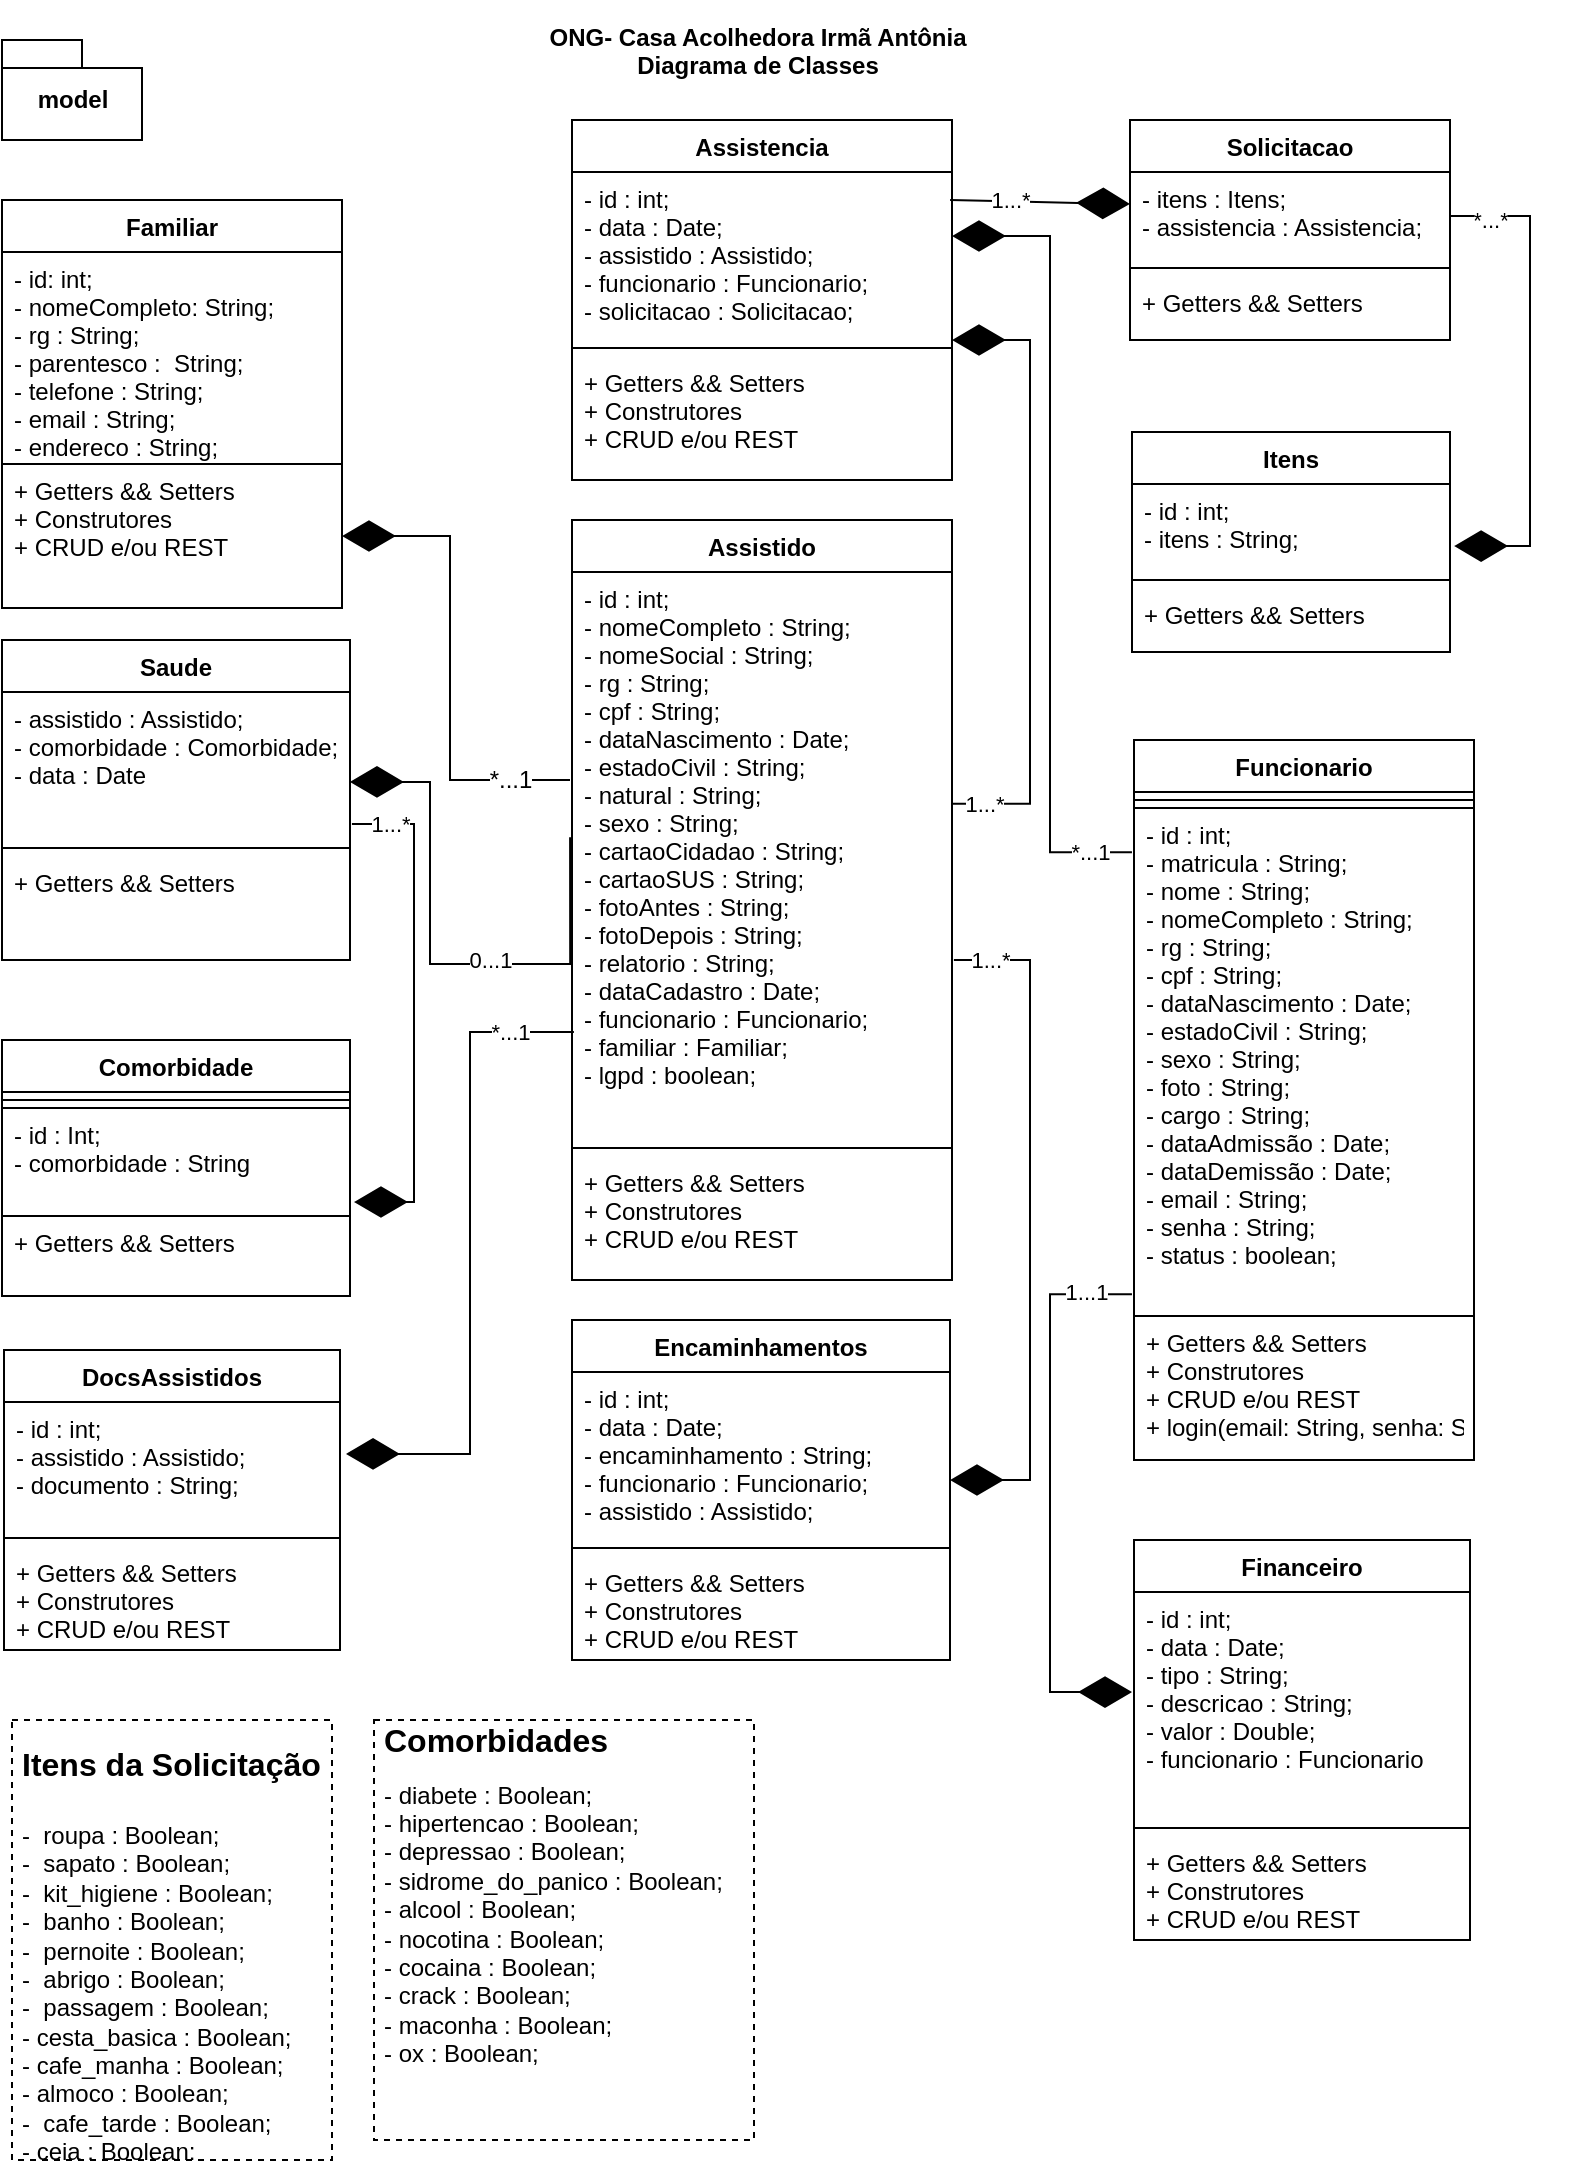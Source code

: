 <mxfile version="17.0.0" type="device"><diagram id="V8NIEzu3ds6T8y8G-yu7" name="Page-1"><mxGraphModel dx="868" dy="450" grid="1" gridSize="10" guides="1" tooltips="1" connect="1" arrows="1" fold="1" page="1" pageScale="1" pageWidth="827" pageHeight="1169" math="0" shadow="0"><root><mxCell id="0"/><mxCell id="1" parent="0"/><mxCell id="LsEdg0_R3i5YZ1CiwI1N-1" value="ONG- Casa Acolhedora Irmã Antônia&#10;Diagrama de Classes" style="text;align=center;fontStyle=1;verticalAlign=middle;spacingLeft=3;spacingRight=3;strokeColor=none;rotatable=0;points=[[0,0.5],[1,0.5]];portConstraint=eastwest;" parent="1" vertex="1"><mxGeometry x="279" y="20" width="270" height="50" as="geometry"/></mxCell><mxCell id="LsEdg0_R3i5YZ1CiwI1N-2" value="Assistido" style="swimlane;fontStyle=1;align=center;verticalAlign=top;childLayout=stackLayout;horizontal=1;startSize=26;horizontalStack=0;resizeParent=1;resizeParentMax=0;resizeLast=0;collapsible=1;marginBottom=0;" parent="1" vertex="1"><mxGeometry x="321" y="280" width="190" height="380" as="geometry"/></mxCell><mxCell id="LsEdg0_R3i5YZ1CiwI1N-23" value="- id : int;&#10;- nomeCompleto : String;&#10;- nomeSocial : String;&#10;- rg : String;&#10;- cpf : String;&#10;- dataNascimento : Date;&#10;- estadoCivil : String;&#10;- natural : String;&#10;- sexo : String;&#10;- cartaoCidadao : String;&#10;- cartaoSUS : String;&#10;- fotoAntes : String;&#10;- fotoDepois : String;&#10;- relatorio : String;&#10;- dataCadastro : Date;&#10;- funcionario : Funcionario;&#10;- familiar : Familiar;&#10;- lgpd : boolean; " style="text;strokeColor=none;fillColor=none;align=left;verticalAlign=top;spacingLeft=4;spacingRight=4;overflow=hidden;rotatable=0;points=[[0,0.5],[1,0.5]];portConstraint=eastwest;" parent="LsEdg0_R3i5YZ1CiwI1N-2" vertex="1"><mxGeometry y="26" width="190" height="284" as="geometry"/></mxCell><mxCell id="LsEdg0_R3i5YZ1CiwI1N-4" value="" style="line;strokeWidth=1;fillColor=none;align=left;verticalAlign=middle;spacingTop=-1;spacingLeft=3;spacingRight=3;rotatable=0;labelPosition=right;points=[];portConstraint=eastwest;" parent="LsEdg0_R3i5YZ1CiwI1N-2" vertex="1"><mxGeometry y="310" width="190" height="8" as="geometry"/></mxCell><mxCell id="LsEdg0_R3i5YZ1CiwI1N-5" value="+ Getters &amp;&amp; Setters&#10;+ Construtores&#10;+ CRUD e/ou REST" style="text;strokeColor=none;fillColor=none;align=left;verticalAlign=top;spacingLeft=4;spacingRight=4;overflow=hidden;rotatable=0;points=[[0,0.5],[1,0.5]];portConstraint=eastwest;" parent="LsEdg0_R3i5YZ1CiwI1N-2" vertex="1"><mxGeometry y="318" width="190" height="62" as="geometry"/></mxCell><mxCell id="LsEdg0_R3i5YZ1CiwI1N-24" value="Funcionario" style="swimlane;fontStyle=1;align=center;verticalAlign=top;childLayout=stackLayout;horizontal=1;startSize=26;horizontalStack=0;resizeParent=1;resizeParentMax=0;resizeLast=0;collapsible=1;marginBottom=0;" parent="1" vertex="1"><mxGeometry x="602" y="390" width="170" height="360" as="geometry"/></mxCell><mxCell id="LsEdg0_R3i5YZ1CiwI1N-26" value="" style="line;strokeWidth=1;fillColor=none;align=left;verticalAlign=middle;spacingTop=-1;spacingLeft=3;spacingRight=3;rotatable=0;labelPosition=right;points=[];portConstraint=eastwest;" parent="LsEdg0_R3i5YZ1CiwI1N-24" vertex="1"><mxGeometry y="26" width="170" height="8" as="geometry"/></mxCell><mxCell id="LsEdg0_R3i5YZ1CiwI1N-25" value="- id : int;&#10;- matricula : String;&#10;- nome : String;&#10;- nomeCompleto : String;&#10;- rg : String;&#10;- cpf : String;&#10;- dataNascimento : Date;&#10;- estadoCivil : String;&#10;- sexo : String;&#10;- foto : String;&#10;- cargo : String;&#10;- dataAdmissão : Date;&#10;- dataDemissão : Date;&#10;- email : String;&#10;- senha : String;&#10;- status : boolean;" style="text;strokeColor=default;fillColor=none;align=left;verticalAlign=top;spacingLeft=4;spacingRight=4;overflow=hidden;rotatable=0;points=[[0,0.5],[1,0.5]];portConstraint=eastwest;" parent="LsEdg0_R3i5YZ1CiwI1N-24" vertex="1"><mxGeometry y="34" width="170" height="254" as="geometry"/></mxCell><mxCell id="LsEdg0_R3i5YZ1CiwI1N-27" value="+ Getters &amp;&amp; Setters&#10;+ Construtores&#10;+ CRUD e/ou REST&#10;+ login(email: String, senha: String): int" style="text;strokeColor=none;fillColor=none;align=left;verticalAlign=top;spacingLeft=4;spacingRight=4;overflow=hidden;rotatable=0;points=[[0,0.5],[1,0.5]];portConstraint=eastwest;" parent="LsEdg0_R3i5YZ1CiwI1N-24" vertex="1"><mxGeometry y="288" width="170" height="72" as="geometry"/></mxCell><mxCell id="LsEdg0_R3i5YZ1CiwI1N-28" value="Assistencia" style="swimlane;fontStyle=1;align=center;verticalAlign=top;childLayout=stackLayout;horizontal=1;startSize=26;horizontalStack=0;resizeParent=1;resizeParentMax=0;resizeLast=0;collapsible=1;marginBottom=0;" parent="1" vertex="1"><mxGeometry x="321" y="80" width="190" height="180" as="geometry"/></mxCell><mxCell id="LsEdg0_R3i5YZ1CiwI1N-29" value="- id : int;&#10;- data : Date;&#10;- assistido : Assistido;&#10;- funcionario : Funcionario;&#10;- solicitacao : Solicitacao;" style="text;strokeColor=none;fillColor=none;align=left;verticalAlign=top;spacingLeft=4;spacingRight=4;overflow=hidden;rotatable=0;points=[[0,0.5],[1,0.5]];portConstraint=eastwest;" parent="LsEdg0_R3i5YZ1CiwI1N-28" vertex="1"><mxGeometry y="26" width="190" height="84" as="geometry"/></mxCell><mxCell id="LsEdg0_R3i5YZ1CiwI1N-30" value="" style="line;strokeWidth=1;fillColor=none;align=left;verticalAlign=middle;spacingTop=-1;spacingLeft=3;spacingRight=3;rotatable=0;labelPosition=right;points=[];portConstraint=eastwest;" parent="LsEdg0_R3i5YZ1CiwI1N-28" vertex="1"><mxGeometry y="110" width="190" height="8" as="geometry"/></mxCell><mxCell id="LsEdg0_R3i5YZ1CiwI1N-31" value="+ Getters &amp;&amp; Setters&#10;+ Construtores&#10;+ CRUD e/ou REST" style="text;strokeColor=none;fillColor=none;align=left;verticalAlign=top;spacingLeft=4;spacingRight=4;overflow=hidden;rotatable=0;points=[[0,0.5],[1,0.5]];portConstraint=eastwest;" parent="LsEdg0_R3i5YZ1CiwI1N-28" vertex="1"><mxGeometry y="118" width="190" height="62" as="geometry"/></mxCell><mxCell id="LsEdg0_R3i5YZ1CiwI1N-32" value="model" style="shape=folder;fontStyle=1;spacingTop=10;tabWidth=40;tabHeight=14;tabPosition=left;html=1;" parent="1" vertex="1"><mxGeometry x="36" y="40" width="70" height="50" as="geometry"/></mxCell><mxCell id="LsEdg0_R3i5YZ1CiwI1N-37" value="Encaminhamentos" style="swimlane;fontStyle=1;align=center;verticalAlign=top;childLayout=stackLayout;horizontal=1;startSize=26;horizontalStack=0;resizeParent=1;resizeParentMax=0;resizeLast=0;collapsible=1;marginBottom=0;" parent="1" vertex="1"><mxGeometry x="321" y="680" width="189" height="170" as="geometry"/></mxCell><mxCell id="LsEdg0_R3i5YZ1CiwI1N-38" value="- id : int;&#10;- data : Date;&#10;- encaminhamento : String;&#10;- funcionario : Funcionario;&#10;- assistido : Assistido;" style="text;strokeColor=none;fillColor=none;align=left;verticalAlign=top;spacingLeft=4;spacingRight=4;overflow=hidden;rotatable=0;points=[[0,0.5],[1,0.5]];portConstraint=eastwest;" parent="LsEdg0_R3i5YZ1CiwI1N-37" vertex="1"><mxGeometry y="26" width="189" height="84" as="geometry"/></mxCell><mxCell id="LsEdg0_R3i5YZ1CiwI1N-39" value="" style="line;strokeWidth=1;fillColor=none;align=left;verticalAlign=middle;spacingTop=-1;spacingLeft=3;spacingRight=3;rotatable=0;labelPosition=right;points=[];portConstraint=eastwest;" parent="LsEdg0_R3i5YZ1CiwI1N-37" vertex="1"><mxGeometry y="110" width="189" height="8" as="geometry"/></mxCell><mxCell id="LsEdg0_R3i5YZ1CiwI1N-40" value="+ Getters &amp;&amp; Setters&#10;+ Construtores&#10;+ CRUD e/ou REST" style="text;strokeColor=none;fillColor=none;align=left;verticalAlign=top;spacingLeft=4;spacingRight=4;overflow=hidden;rotatable=0;points=[[0,0.5],[1,0.5]];portConstraint=eastwest;" parent="LsEdg0_R3i5YZ1CiwI1N-37" vertex="1"><mxGeometry y="118" width="189" height="52" as="geometry"/></mxCell><mxCell id="aL3uGlQkh7vrvcLJ92MS-1" value="Financeiro" style="swimlane;fontStyle=1;align=center;verticalAlign=top;childLayout=stackLayout;horizontal=1;startSize=26;horizontalStack=0;resizeParent=1;resizeParentMax=0;resizeLast=0;collapsible=1;marginBottom=0;" parent="1" vertex="1"><mxGeometry x="602" y="790" width="168" height="200" as="geometry"/></mxCell><mxCell id="aL3uGlQkh7vrvcLJ92MS-2" value="- id : int;&#10;- data : Date;&#10;- tipo : String;&#10;- descricao : String;&#10;- valor : Double;&#10;- funcionario : Funcionario" style="text;strokeColor=none;fillColor=none;align=left;verticalAlign=top;spacingLeft=4;spacingRight=4;overflow=hidden;rotatable=0;points=[[0,0.5],[1,0.5]];portConstraint=eastwest;" parent="aL3uGlQkh7vrvcLJ92MS-1" vertex="1"><mxGeometry y="26" width="168" height="114" as="geometry"/></mxCell><mxCell id="aL3uGlQkh7vrvcLJ92MS-3" value="" style="line;strokeWidth=1;fillColor=none;align=left;verticalAlign=middle;spacingTop=-1;spacingLeft=3;spacingRight=3;rotatable=0;labelPosition=right;points=[];portConstraint=eastwest;" parent="aL3uGlQkh7vrvcLJ92MS-1" vertex="1"><mxGeometry y="140" width="168" height="8" as="geometry"/></mxCell><mxCell id="aL3uGlQkh7vrvcLJ92MS-4" value="+ Getters &amp;&amp; Setters&#10;+ Construtores&#10;+ CRUD e/ou REST" style="text;strokeColor=none;fillColor=none;align=left;verticalAlign=top;spacingLeft=4;spacingRight=4;overflow=hidden;rotatable=0;points=[[0,0.5],[1,0.5]];portConstraint=eastwest;" parent="aL3uGlQkh7vrvcLJ92MS-1" vertex="1"><mxGeometry y="148" width="168" height="52" as="geometry"/></mxCell><mxCell id="WE0CfpYvLQGnFb20TTfo-5" value="Saude" style="swimlane;fontStyle=1;align=center;verticalAlign=top;childLayout=stackLayout;horizontal=1;startSize=26;horizontalStack=0;resizeParent=1;resizeParentMax=0;resizeLast=0;collapsible=1;marginBottom=0;" parent="1" vertex="1"><mxGeometry x="36" y="340" width="174" height="160" as="geometry"/></mxCell><mxCell id="WE0CfpYvLQGnFb20TTfo-6" value="- assistido : Assistido;&#10;- comorbidade : Comorbidade;&#10;- data : Date" style="text;strokeColor=none;fillColor=none;align=left;verticalAlign=top;spacingLeft=4;spacingRight=4;overflow=hidden;rotatable=0;points=[[0,0.5],[1,0.5]];portConstraint=eastwest;" parent="WE0CfpYvLQGnFb20TTfo-5" vertex="1"><mxGeometry y="26" width="174" height="74" as="geometry"/></mxCell><mxCell id="WE0CfpYvLQGnFb20TTfo-7" value="" style="line;strokeWidth=1;fillColor=none;align=left;verticalAlign=middle;spacingTop=-1;spacingLeft=3;spacingRight=3;rotatable=0;labelPosition=right;points=[];portConstraint=eastwest;" parent="WE0CfpYvLQGnFb20TTfo-5" vertex="1"><mxGeometry y="100" width="174" height="8" as="geometry"/></mxCell><mxCell id="WE0CfpYvLQGnFb20TTfo-8" value="+ Getters &amp;&amp; Setters" style="text;strokeColor=none;fillColor=none;align=left;verticalAlign=top;spacingLeft=4;spacingRight=4;overflow=hidden;rotatable=0;points=[[0,0.5],[1,0.5]];portConstraint=eastwest;" parent="WE0CfpYvLQGnFb20TTfo-5" vertex="1"><mxGeometry y="108" width="174" height="52" as="geometry"/></mxCell><mxCell id="WE0CfpYvLQGnFb20TTfo-11" value="Itens" style="swimlane;fontStyle=1;align=center;verticalAlign=top;childLayout=stackLayout;horizontal=1;startSize=26;horizontalStack=0;resizeParent=1;resizeParentMax=0;resizeLast=0;collapsible=1;marginBottom=0;" parent="1" vertex="1"><mxGeometry x="601" y="236" width="159" height="110" as="geometry"/></mxCell><mxCell id="WE0CfpYvLQGnFb20TTfo-12" value="- id : int;&#10;- itens : String;" style="text;strokeColor=none;fillColor=none;align=left;verticalAlign=top;spacingLeft=4;spacingRight=4;overflow=hidden;rotatable=0;points=[[0,0.5],[1,0.5]];portConstraint=eastwest;" parent="WE0CfpYvLQGnFb20TTfo-11" vertex="1"><mxGeometry y="26" width="159" height="44" as="geometry"/></mxCell><mxCell id="WE0CfpYvLQGnFb20TTfo-13" value="" style="line;strokeWidth=1;fillColor=none;align=left;verticalAlign=middle;spacingTop=-1;spacingLeft=3;spacingRight=3;rotatable=0;labelPosition=right;points=[];portConstraint=eastwest;" parent="WE0CfpYvLQGnFb20TTfo-11" vertex="1"><mxGeometry y="70" width="159" height="8" as="geometry"/></mxCell><mxCell id="WE0CfpYvLQGnFb20TTfo-14" value="+ Getters &amp;&amp; Setters" style="text;strokeColor=none;fillColor=none;align=left;verticalAlign=top;spacingLeft=4;spacingRight=4;overflow=hidden;rotatable=0;points=[[0,0.5],[1,0.5]];portConstraint=eastwest;" parent="WE0CfpYvLQGnFb20TTfo-11" vertex="1"><mxGeometry y="78" width="159" height="32" as="geometry"/></mxCell><mxCell id="O1EZ6Wlo-bH17Aznu_nm-3" value="&lt;h1&gt;&lt;font style=&quot;font-size: 16px&quot;&gt;Itens da Solicitação&lt;/font&gt;&lt;/h1&gt;&lt;div&gt;&lt;span&gt;-&amp;nbsp; roupa : Boolean;&lt;/span&gt;&lt;br&gt;&lt;/div&gt;&lt;div&gt;&lt;span&gt;-&amp;nbsp; sapato : Boolean;&lt;/span&gt;&lt;br style=&quot;padding: 0px ; margin: 0px&quot;&gt;&lt;span&gt;-&amp;nbsp; kit_higiene : Boolean;&lt;/span&gt;&lt;br style=&quot;padding: 0px ; margin: 0px&quot;&gt;&lt;span&gt;-&amp;nbsp; banho : Boolean;&lt;/span&gt;&lt;br style=&quot;padding: 0px ; margin: 0px&quot;&gt;&lt;span&gt;-&amp;nbsp; pernoite : Boolean;&lt;/span&gt;&lt;br style=&quot;padding: 0px ; margin: 0px&quot;&gt;&lt;span&gt;-&amp;nbsp; abrigo : Boolean;&lt;/span&gt;&lt;br style=&quot;padding: 0px ; margin: 0px&quot;&gt;&lt;span&gt;-&amp;nbsp; passagem : Boolean;&lt;/span&gt;&lt;br style=&quot;padding: 0px ; margin: 0px&quot;&gt;&lt;span&gt;- cesta_basica : Boolean;&lt;/span&gt;&lt;br style=&quot;padding: 0px ; margin: 0px&quot;&gt;&lt;span&gt;- cafe_manha : Boolean;&lt;/span&gt;&lt;br style=&quot;padding: 0px ; margin: 0px&quot;&gt;&lt;span&gt;- almoco : Boolean;&lt;/span&gt;&lt;br style=&quot;padding: 0px ; margin: 0px&quot;&gt;&lt;span&gt;-&amp;nbsp; cafe_tarde : Boolean;&lt;/span&gt;&lt;br style=&quot;padding: 0px ; margin: 0px&quot;&gt;&lt;span&gt;- ceia : Boolean;&lt;/span&gt;&lt;br&gt;&lt;/div&gt;" style="text;html=1;strokeColor=default;fillColor=none;spacing=5;spacingTop=-20;whiteSpace=wrap;overflow=hidden;rounded=0;dashed=1;" parent="1" vertex="1"><mxGeometry x="41" y="880" width="160" height="220" as="geometry"/></mxCell><mxCell id="l2tdOd4k_NJqItD4LFoW-2" value="&lt;h1 style=&quot;font-size: 16px&quot;&gt;Comorbidades&lt;/h1&gt;&lt;div&gt;&lt;font style=&quot;font-size: 12px&quot;&gt;- diabete : Boolean;&lt;br style=&quot;padding: 0px ; margin: 0px&quot;&gt;- hipertencao : Boolean;&lt;br style=&quot;padding: 0px ; margin: 0px&quot;&gt;- depressao : Boolean;&lt;br style=&quot;padding: 0px ; margin: 0px&quot;&gt;- sidrome_do_panico : Boolean;&lt;br style=&quot;padding: 0px ; margin: 0px&quot;&gt;- alcool : Boolean;&lt;br style=&quot;padding: 0px ; margin: 0px&quot;&gt;- nocotina : Boolean;&lt;br style=&quot;padding: 0px ; margin: 0px&quot;&gt;- cocaina : Boolean;&lt;br style=&quot;padding: 0px ; margin: 0px&quot;&gt;- crack : Boolean;&lt;br style=&quot;padding: 0px ; margin: 0px&quot;&gt;- maconha : Boolean;&lt;br&gt;&lt;/font&gt;&lt;/div&gt;&lt;div&gt;- ox : Boolean;&lt;/div&gt;" style="text;html=1;strokeColor=default;fillColor=none;spacing=5;spacingTop=-20;whiteSpace=wrap;overflow=hidden;rounded=0;dashed=1;" parent="1" vertex="1"><mxGeometry x="222" y="880" width="190" height="210" as="geometry"/></mxCell><mxCell id="EMVgxTuxKN4HmM-ueOk9-1" value="Familiar" style="swimlane;fontStyle=1;align=center;verticalAlign=top;childLayout=stackLayout;horizontal=1;startSize=26;horizontalStack=0;resizeParent=1;resizeParentMax=0;resizeLast=0;collapsible=1;marginBottom=0;" parent="1" vertex="1"><mxGeometry x="36" y="120" width="170" height="204" as="geometry"/></mxCell><mxCell id="EMVgxTuxKN4HmM-ueOk9-3" value="- id: int;&#10;- nomeCompleto: String;&#10;- rg : String;&#10;- parentesco :  String;&#10;- telefone : String;&#10;- email : String;&#10;- endereco : String;&#10;" style="text;strokeColor=default;fillColor=none;align=left;verticalAlign=top;spacingLeft=4;spacingRight=4;overflow=hidden;rotatable=0;points=[[0,0.5],[1,0.5]];portConstraint=eastwest;strokeWidth=1;" parent="EMVgxTuxKN4HmM-ueOk9-1" vertex="1"><mxGeometry y="26" width="170" height="106" as="geometry"/></mxCell><mxCell id="EMVgxTuxKN4HmM-ueOk9-4" value="+ Getters &amp;&amp; Setters&#10;+ Construtores&#10;+ CRUD e/ou REST" style="text;strokeColor=none;fillColor=none;align=left;verticalAlign=top;spacingLeft=4;spacingRight=4;overflow=hidden;rotatable=0;points=[[0,0.5],[1,0.5]];portConstraint=eastwest;" parent="EMVgxTuxKN4HmM-ueOk9-1" vertex="1"><mxGeometry y="132" width="170" height="72" as="geometry"/></mxCell><mxCell id="EMVgxTuxKN4HmM-ueOk9-5" value="*...1" style="endArrow=diamondThin;endFill=1;endSize=24;html=1;rounded=0;fontSize=12;edgeStyle=orthogonalEdgeStyle;" parent="1" target="EMVgxTuxKN4HmM-ueOk9-4" edge="1"><mxGeometry x="-0.746" width="160" relative="1" as="geometry"><mxPoint x="320" y="410" as="sourcePoint"/><mxPoint x="198.98" y="487.962" as="targetPoint"/><Array as="points"><mxPoint x="320" y="410"/><mxPoint x="260" y="410"/><mxPoint x="260" y="288"/></Array><mxPoint as="offset"/></mxGeometry></mxCell><mxCell id="HtAP94XNzmDsmanJ-DMw-1" value="Comorbidade" style="swimlane;fontStyle=1;align=center;verticalAlign=top;childLayout=stackLayout;horizontal=1;startSize=26;horizontalStack=0;resizeParent=1;resizeParentMax=0;resizeLast=0;collapsible=1;marginBottom=0;" vertex="1" parent="1"><mxGeometry x="36" y="540" width="174" height="128" as="geometry"/></mxCell><mxCell id="HtAP94XNzmDsmanJ-DMw-3" value="" style="line;strokeWidth=1;fillColor=none;align=left;verticalAlign=middle;spacingTop=-1;spacingLeft=3;spacingRight=3;rotatable=0;labelPosition=right;points=[];portConstraint=eastwest;" vertex="1" parent="HtAP94XNzmDsmanJ-DMw-1"><mxGeometry y="26" width="174" height="8" as="geometry"/></mxCell><mxCell id="HtAP94XNzmDsmanJ-DMw-2" value="- id : Int;&#10;- comorbidade : String" style="text;strokeColor=default;fillColor=none;align=left;verticalAlign=top;spacingLeft=4;spacingRight=4;overflow=hidden;rotatable=0;points=[[0,0.5],[1,0.5]];portConstraint=eastwest;" vertex="1" parent="HtAP94XNzmDsmanJ-DMw-1"><mxGeometry y="34" width="174" height="54" as="geometry"/></mxCell><mxCell id="HtAP94XNzmDsmanJ-DMw-4" value="+ Getters &amp;&amp; Setters" style="text;strokeColor=none;fillColor=none;align=left;verticalAlign=top;spacingLeft=4;spacingRight=4;overflow=hidden;rotatable=0;points=[[0,0.5],[1,0.5]];portConstraint=eastwest;" vertex="1" parent="HtAP94XNzmDsmanJ-DMw-1"><mxGeometry y="88" width="174" height="40" as="geometry"/></mxCell><mxCell id="HtAP94XNzmDsmanJ-DMw-5" value="0...1" style="endArrow=diamondThin;endFill=1;endSize=24;html=1;rounded=0;entryX=1;entryY=0.608;entryDx=0;entryDy=0;entryPerimeter=0;edgeStyle=orthogonalEdgeStyle;exitX=-0.005;exitY=0.467;exitDx=0;exitDy=0;exitPerimeter=0;" edge="1" parent="1" source="LsEdg0_R3i5YZ1CiwI1N-23" target="WE0CfpYvLQGnFb20TTfo-6"><mxGeometry x="-0.217" y="-2" width="160" relative="1" as="geometry"><mxPoint x="300" y="510" as="sourcePoint"/><mxPoint x="260" y="560" as="targetPoint"/><Array as="points"><mxPoint x="320" y="502"/><mxPoint x="250" y="502"/><mxPoint x="250" y="411"/></Array><mxPoint as="offset"/></mxGeometry></mxCell><mxCell id="HtAP94XNzmDsmanJ-DMw-6" value="1...*" style="endArrow=diamondThin;endFill=1;endSize=24;html=1;rounded=0;edgeStyle=orthogonalEdgeStyle;exitX=0.994;exitY=0.892;exitDx=0;exitDy=0;exitPerimeter=0;" edge="1" parent="1"><mxGeometry x="-0.848" width="160" relative="1" as="geometry"><mxPoint x="210.956" y="432.008" as="sourcePoint"/><mxPoint x="212" y="621" as="targetPoint"/><Array as="points"><mxPoint x="242" y="432"/><mxPoint x="242" y="621"/></Array><mxPoint as="offset"/></mxGeometry></mxCell><mxCell id="HtAP94XNzmDsmanJ-DMw-7" value="Solicitacao" style="swimlane;fontStyle=1;align=center;verticalAlign=top;childLayout=stackLayout;horizontal=1;startSize=26;horizontalStack=0;resizeParent=1;resizeParentMax=0;resizeLast=0;collapsible=1;marginBottom=0;" vertex="1" parent="1"><mxGeometry x="600" y="80" width="160" height="110" as="geometry"/></mxCell><mxCell id="HtAP94XNzmDsmanJ-DMw-8" value="- itens : Itens;&#10;- assistencia : Assistencia;" style="text;strokeColor=none;fillColor=none;align=left;verticalAlign=top;spacingLeft=4;spacingRight=4;overflow=hidden;rotatable=0;points=[[0,0.5],[1,0.5]];portConstraint=eastwest;" vertex="1" parent="HtAP94XNzmDsmanJ-DMw-7"><mxGeometry y="26" width="160" height="44" as="geometry"/></mxCell><mxCell id="HtAP94XNzmDsmanJ-DMw-9" value="" style="line;strokeWidth=1;fillColor=none;align=left;verticalAlign=middle;spacingTop=-1;spacingLeft=3;spacingRight=3;rotatable=0;labelPosition=right;points=[];portConstraint=eastwest;" vertex="1" parent="HtAP94XNzmDsmanJ-DMw-7"><mxGeometry y="70" width="160" height="8" as="geometry"/></mxCell><mxCell id="HtAP94XNzmDsmanJ-DMw-10" value="+ Getters &amp;&amp; Setters" style="text;strokeColor=none;fillColor=none;align=left;verticalAlign=top;spacingLeft=4;spacingRight=4;overflow=hidden;rotatable=0;points=[[0,0.5],[1,0.5]];portConstraint=eastwest;" vertex="1" parent="HtAP94XNzmDsmanJ-DMw-7"><mxGeometry y="78" width="160" height="32" as="geometry"/></mxCell><mxCell id="HtAP94XNzmDsmanJ-DMw-12" value="1...*" style="endArrow=diamondThin;endFill=1;endSize=24;html=1;rounded=0;exitX=0.995;exitY=0.167;exitDx=0;exitDy=0;exitPerimeter=0;entryX=0;entryY=0.364;entryDx=0;entryDy=0;entryPerimeter=0;" edge="1" parent="1" source="LsEdg0_R3i5YZ1CiwI1N-29" target="HtAP94XNzmDsmanJ-DMw-8"><mxGeometry x="-0.334" y="1" width="160" relative="1" as="geometry"><mxPoint x="570" y="300" as="sourcePoint"/><mxPoint x="570" y="160" as="targetPoint"/><mxPoint as="offset"/></mxGeometry></mxCell><mxCell id="HtAP94XNzmDsmanJ-DMw-13" value="1...*" style="endArrow=diamondThin;endFill=1;endSize=24;html=1;rounded=0;exitX=1;exitY=0.408;exitDx=0;exitDy=0;exitPerimeter=0;edgeStyle=orthogonalEdgeStyle;" edge="1" parent="1" source="LsEdg0_R3i5YZ1CiwI1N-23" target="LsEdg0_R3i5YZ1CiwI1N-29"><mxGeometry x="-0.892" width="160" relative="1" as="geometry"><mxPoint x="370" y="260" as="sourcePoint"/><mxPoint x="530" y="260" as="targetPoint"/><Array as="points"><mxPoint x="550" y="422"/><mxPoint x="550" y="190"/></Array><mxPoint as="offset"/></mxGeometry></mxCell><mxCell id="HtAP94XNzmDsmanJ-DMw-15" value="*...1" style="endArrow=diamondThin;endFill=1;endSize=24;html=1;rounded=0;exitX=-0.006;exitY=0.087;exitDx=0;exitDy=0;exitPerimeter=0;entryX=1;entryY=0.381;entryDx=0;entryDy=0;entryPerimeter=0;edgeStyle=orthogonalEdgeStyle;" edge="1" parent="1" source="LsEdg0_R3i5YZ1CiwI1N-25" target="LsEdg0_R3i5YZ1CiwI1N-29"><mxGeometry x="-0.895" width="160" relative="1" as="geometry"><mxPoint x="370" y="260" as="sourcePoint"/><mxPoint x="530" y="260" as="targetPoint"/><Array as="points"><mxPoint x="560" y="446"/><mxPoint x="560" y="138"/></Array><mxPoint as="offset"/></mxGeometry></mxCell><mxCell id="HtAP94XNzmDsmanJ-DMw-17" value="1...1" style="endArrow=diamondThin;endFill=1;endSize=24;html=1;rounded=0;exitX=-0.006;exitY=0.957;exitDx=0;exitDy=0;exitPerimeter=0;entryX=-0.006;entryY=0.439;entryDx=0;entryDy=0;entryPerimeter=0;edgeStyle=orthogonalEdgeStyle;" edge="1" parent="1" source="LsEdg0_R3i5YZ1CiwI1N-25" target="aL3uGlQkh7vrvcLJ92MS-2"><mxGeometry x="-0.841" y="-1" width="160" relative="1" as="geometry"><mxPoint x="540" y="710" as="sourcePoint"/><mxPoint x="530" y="860" as="targetPoint"/><Array as="points"><mxPoint x="560" y="667"/><mxPoint x="560" y="866"/></Array><mxPoint as="offset"/></mxGeometry></mxCell><mxCell id="HtAP94XNzmDsmanJ-DMw-23" value="DocsAssistidos" style="swimlane;fontStyle=1;align=center;verticalAlign=top;childLayout=stackLayout;horizontal=1;startSize=26;horizontalStack=0;resizeParent=1;resizeParentMax=0;resizeLast=0;collapsible=1;marginBottom=0;" vertex="1" parent="1"><mxGeometry x="37" y="695" width="168" height="150" as="geometry"/></mxCell><mxCell id="HtAP94XNzmDsmanJ-DMw-24" value="- id : int;&#10;- assistido : Assistido;&#10;- documento : String;" style="text;strokeColor=none;fillColor=none;align=left;verticalAlign=top;spacingLeft=4;spacingRight=4;overflow=hidden;rotatable=0;points=[[0,0.5],[1,0.5]];portConstraint=eastwest;" vertex="1" parent="HtAP94XNzmDsmanJ-DMw-23"><mxGeometry y="26" width="168" height="64" as="geometry"/></mxCell><mxCell id="HtAP94XNzmDsmanJ-DMw-25" value="" style="line;strokeWidth=1;fillColor=none;align=left;verticalAlign=middle;spacingTop=-1;spacingLeft=3;spacingRight=3;rotatable=0;labelPosition=right;points=[];portConstraint=eastwest;" vertex="1" parent="HtAP94XNzmDsmanJ-DMw-23"><mxGeometry y="90" width="168" height="8" as="geometry"/></mxCell><mxCell id="HtAP94XNzmDsmanJ-DMw-26" value="+ Getters &amp;&amp; Setters&#10;+ Construtores&#10;+ CRUD e/ou REST" style="text;strokeColor=none;fillColor=none;align=left;verticalAlign=top;spacingLeft=4;spacingRight=4;overflow=hidden;rotatable=0;points=[[0,0.5],[1,0.5]];portConstraint=eastwest;" vertex="1" parent="HtAP94XNzmDsmanJ-DMw-23"><mxGeometry y="98" width="168" height="52" as="geometry"/></mxCell><mxCell id="HtAP94XNzmDsmanJ-DMw-28" value="1...*" style="endArrow=diamondThin;endFill=1;endSize=24;html=1;rounded=0;exitX=1.005;exitY=0.683;exitDx=0;exitDy=0;exitPerimeter=0;edgeStyle=orthogonalEdgeStyle;" edge="1" parent="1" source="LsEdg0_R3i5YZ1CiwI1N-23" target="LsEdg0_R3i5YZ1CiwI1N-38"><mxGeometry x="-0.893" width="160" relative="1" as="geometry"><mxPoint x="370" y="640" as="sourcePoint"/><mxPoint x="530" y="640" as="targetPoint"/><Array as="points"><mxPoint x="550" y="500"/><mxPoint x="550" y="760"/></Array><mxPoint as="offset"/></mxGeometry></mxCell><mxCell id="HtAP94XNzmDsmanJ-DMw-29" value="*...1" style="endArrow=diamondThin;endFill=1;endSize=24;html=1;rounded=0;exitX=0.005;exitY=0.81;exitDx=0;exitDy=0;entryX=1.018;entryY=0.406;entryDx=0;entryDy=0;entryPerimeter=0;exitPerimeter=0;edgeStyle=orthogonalEdgeStyle;" edge="1" parent="1" source="LsEdg0_R3i5YZ1CiwI1N-23" target="HtAP94XNzmDsmanJ-DMw-24"><mxGeometry x="-0.803" width="160" relative="1" as="geometry"><mxPoint x="370" y="640" as="sourcePoint"/><mxPoint x="220" y="750" as="targetPoint"/><Array as="points"><mxPoint x="270" y="536"/><mxPoint x="270" y="747"/></Array><mxPoint as="offset"/></mxGeometry></mxCell><mxCell id="HtAP94XNzmDsmanJ-DMw-30" value="*...*" style="endArrow=diamondThin;endFill=1;endSize=24;html=1;rounded=0;exitX=1;exitY=0.5;exitDx=0;exitDy=0;entryX=1.013;entryY=0.705;entryDx=0;entryDy=0;entryPerimeter=0;edgeStyle=orthogonalEdgeStyle;" edge="1" parent="1" source="HtAP94XNzmDsmanJ-DMw-8" target="WE0CfpYvLQGnFb20TTfo-12"><mxGeometry x="-0.835" y="-2" width="160" relative="1" as="geometry"><mxPoint x="370" y="210" as="sourcePoint"/><mxPoint x="530" y="210" as="targetPoint"/><Array as="points"><mxPoint x="800" y="128"/><mxPoint x="800" y="293"/></Array><mxPoint as="offset"/></mxGeometry></mxCell></root></mxGraphModel></diagram></mxfile>